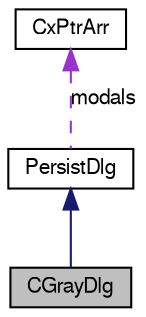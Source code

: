 digraph G
{
  edge [fontname="FreeSans",fontsize="10",labelfontname="FreeSans",labelfontsize="10"];
  node [fontname="FreeSans",fontsize="10",shape=record];
  Node1 [label="CGrayDlg",height=0.2,width=0.4,color="black", fillcolor="grey75", style="filled" fontcolor="black"];
  Node2 -> Node1 [dir=back,color="midnightblue",fontsize="10",style="solid",fontname="FreeSans"];
  Node2 [label="PersistDlg",height=0.2,width=0.4,color="black", fillcolor="white", style="filled",URL="$class_persist_dlg.html"];
  Node3 -> Node2 [dir=back,color="darkorchid3",fontsize="10",style="dashed",label="modals",fontname="FreeSans"];
  Node3 [label="CxPtrArr",height=0.2,width=0.4,color="black", fillcolor="white", style="filled",URL="$class_cx_ptr_arr.html"];
}
